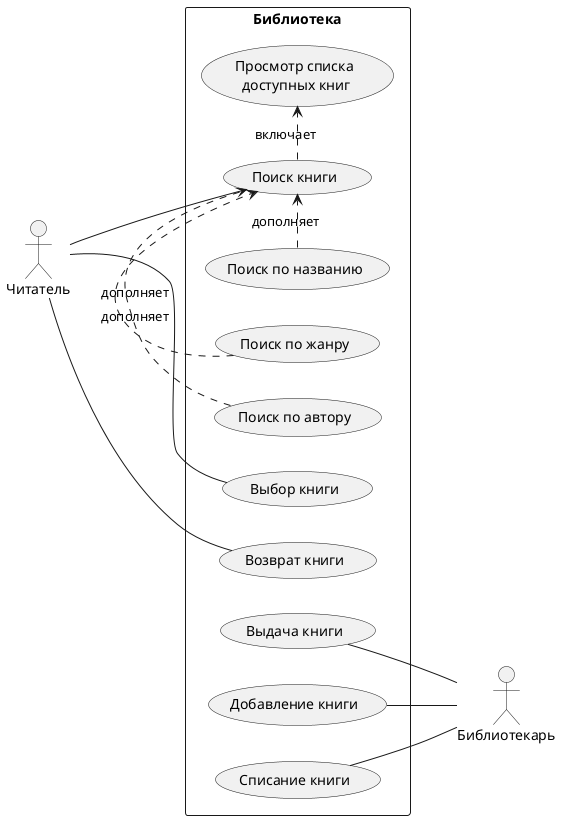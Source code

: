 '''plantuml
@startuml
left to right direction
skinparam packageStyle rectangle
actor Читатель
actor Библиотекарь
rectangle Библиотека {
  
  Читатель -- (Поиск книги)
  Читатель -- (Выбор книги)
  Читатель -- (Возврат книги)
  (Поиск по названию) .> (Поиск книги) : дополняет
  (Поиск по жанру) .> (Поиск книги) : дополняет
  (Поиск по автору) .> (Поиск книги) : дополняет
  (Выдача книги) -- Библиотекарь
  (Добавление книги) -- Библиотекарь
  (Списание книги) -- Библиотекарь
  (Поиск книги) .> (Просмотр списка\n доступных книг) : включает
  

}
@enduml
'''
